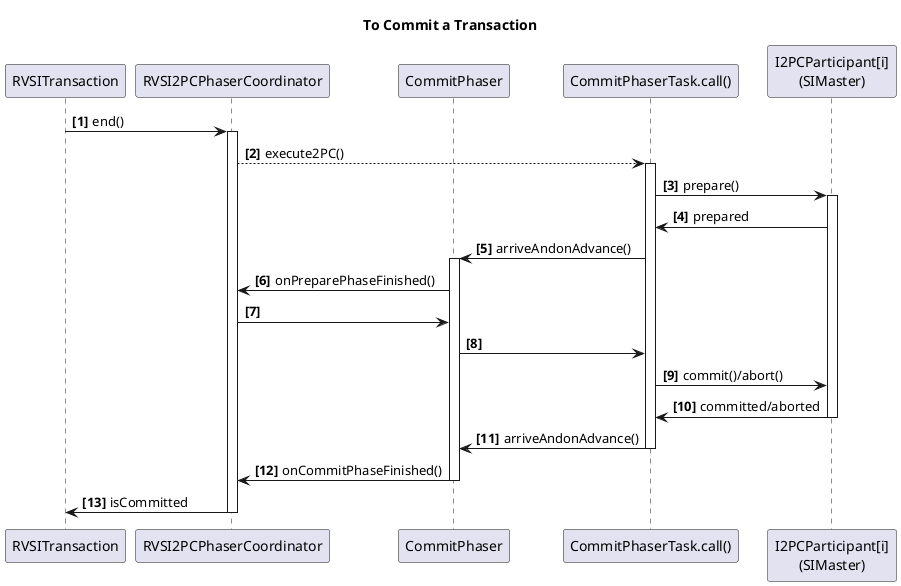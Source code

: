 @startuml
title To Commit a Transaction

autonumber "<b>[0]"

participant RVSITransaction as tx
participant RVSI2PCPhaserCoordinator as coord
participant CommitPhaser as phaser
participant "CommitPhaserTask.call()" as task
participant "I2PCParticipant[i]\n(SIMaster)" as part

tx -> coord: end()
activate coord
coord --> task: execute2PC()
activate task

task -> part: prepare()
activate part
part -> task: prepared
task -> phaser: arriveAndonAdvance()
activate phaser
phaser -> coord: onPreparePhaseFinished()
coord -> phaser:
phaser -> task:

task -> part: commit()/abort()
part -> task: committed/aborted
deactivate part
task -> phaser: arriveAndonAdvance()
deactivate task
phaser -> coord: onCommitPhaseFinished()
deactivate phaser
coord -> tx: isCommitted
deactivate coord

@enduml
